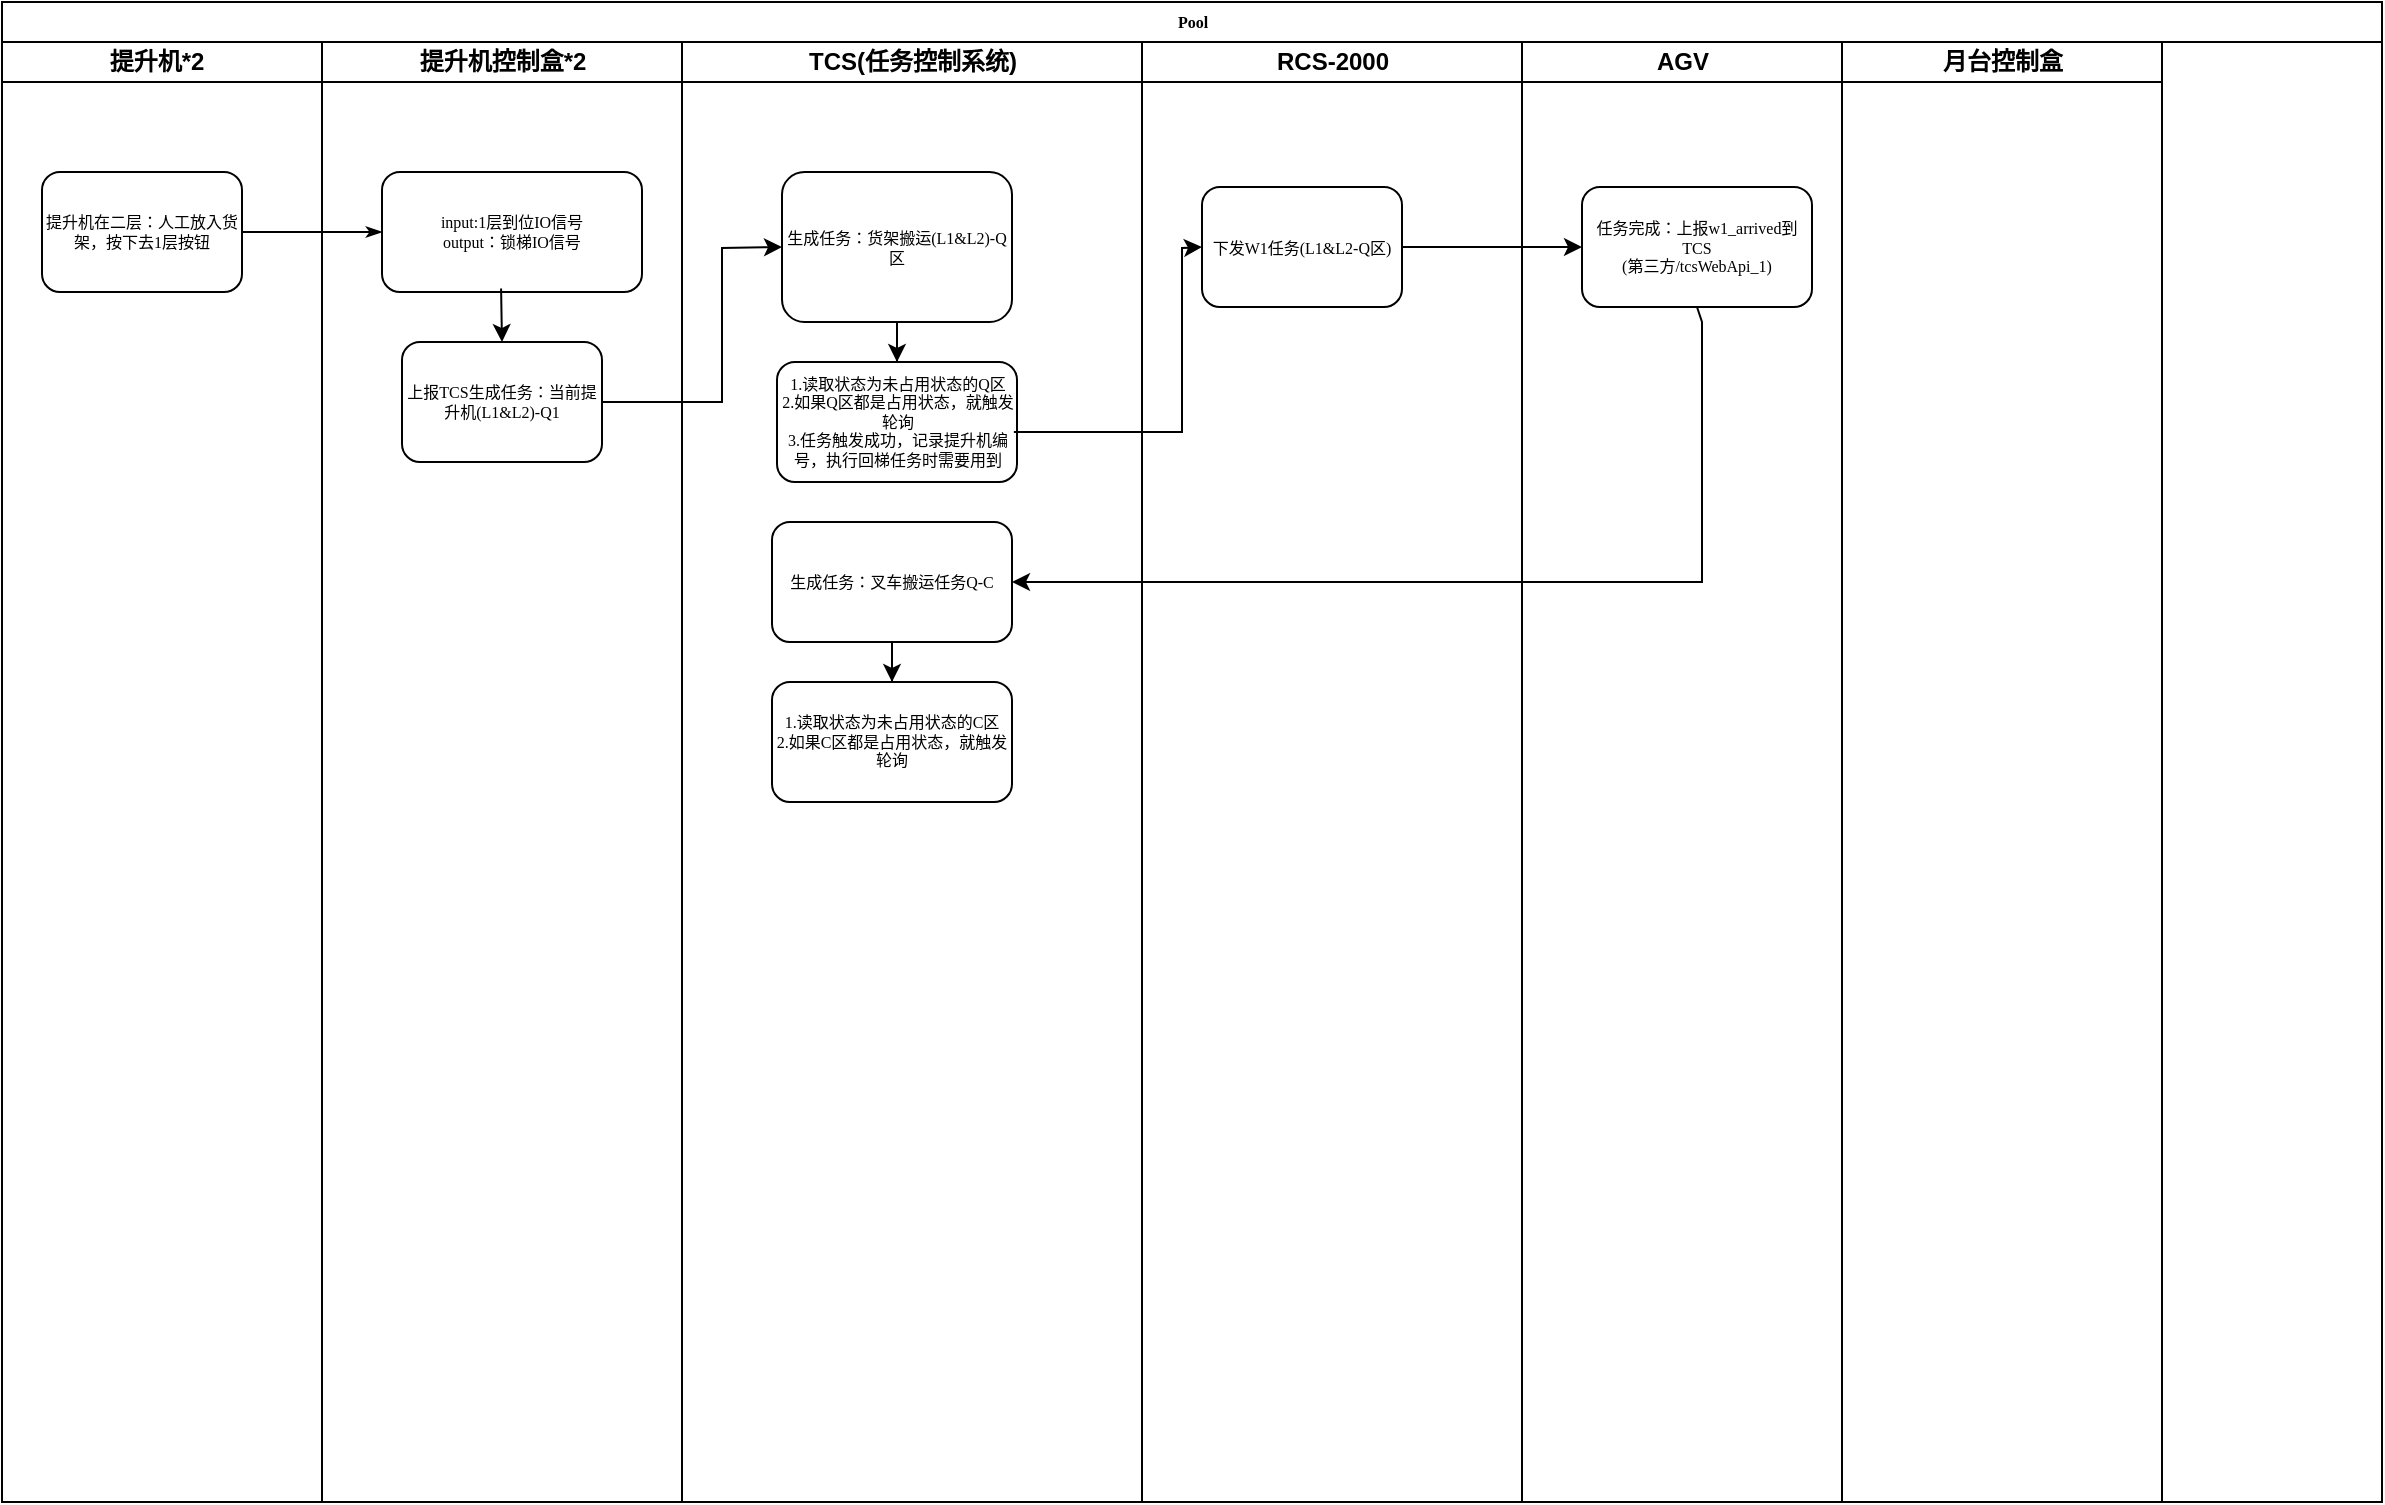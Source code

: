 <mxfile version="22.0.7" type="github">
  <diagram name="Page-1" id="74e2e168-ea6b-b213-b513-2b3c1d86103e">
    <mxGraphModel dx="737" dy="316" grid="1" gridSize="10" guides="1" tooltips="1" connect="1" arrows="1" fold="1" page="1" pageScale="1" pageWidth="1100" pageHeight="850" background="none" math="0" shadow="0">
      <root>
        <mxCell id="0" />
        <mxCell id="1" parent="0" />
        <mxCell id="77e6c97f196da883-1" value="Pool" style="swimlane;html=1;childLayout=stackLayout;startSize=20;rounded=0;shadow=0;labelBackgroundColor=none;strokeWidth=1;fontFamily=Verdana;fontSize=8;align=center;" parent="1" vertex="1">
          <mxGeometry x="70" y="40" width="1190" height="750" as="geometry" />
        </mxCell>
        <mxCell id="77e6c97f196da883-2" value="提升机*2&lt;span style=&quot;white-space: pre;&quot;&gt;&#x9;&lt;/span&gt;" style="swimlane;html=1;startSize=20;" parent="77e6c97f196da883-1" vertex="1">
          <mxGeometry y="20" width="160" height="730" as="geometry" />
        </mxCell>
        <mxCell id="77e6c97f196da883-8" value="提升机在二层：人工放入货架，按下去1层按钮" style="rounded=1;whiteSpace=wrap;html=1;shadow=0;labelBackgroundColor=none;strokeWidth=1;fontFamily=Verdana;fontSize=8;align=center;" parent="77e6c97f196da883-2" vertex="1">
          <mxGeometry x="20" y="65" width="100" height="60" as="geometry" />
        </mxCell>
        <mxCell id="77e6c97f196da883-26" style="edgeStyle=orthogonalEdgeStyle;rounded=1;html=1;labelBackgroundColor=none;startArrow=none;startFill=0;startSize=5;endArrow=classicThin;endFill=1;endSize=5;jettySize=auto;orthogonalLoop=1;strokeWidth=1;fontFamily=Verdana;fontSize=8;entryX=0;entryY=0.5;entryDx=0;entryDy=0;" parent="77e6c97f196da883-1" source="77e6c97f196da883-8" target="7OfbRRR_8dRWuwGR9oJ1-2" edge="1">
          <mxGeometry relative="1" as="geometry">
            <mxPoint x="190" y="115" as="targetPoint" />
          </mxGeometry>
        </mxCell>
        <mxCell id="77e6c97f196da883-3" value="提升机控制盒*2" style="swimlane;html=1;startSize=20;" parent="77e6c97f196da883-1" vertex="1">
          <mxGeometry x="160" y="20" width="180" height="730" as="geometry" />
        </mxCell>
        <mxCell id="7OfbRRR_8dRWuwGR9oJ1-2" value="input:1层到位IO信号&lt;br&gt;output：锁梯IO信号" style="rounded=1;whiteSpace=wrap;html=1;shadow=0;labelBackgroundColor=none;strokeWidth=1;fontFamily=Verdana;fontSize=8;align=center;" vertex="1" parent="77e6c97f196da883-3">
          <mxGeometry x="30" y="65" width="130" height="60" as="geometry" />
        </mxCell>
        <mxCell id="7OfbRRR_8dRWuwGR9oJ1-3" value="上报TCS生成任务：当前提升机(L1&amp;amp;L2)-Q1" style="whiteSpace=wrap;html=1;fontSize=8;fontFamily=Verdana;rounded=1;shadow=0;labelBackgroundColor=none;strokeWidth=1;" vertex="1" parent="77e6c97f196da883-3">
          <mxGeometry x="40" y="150" width="100" height="60" as="geometry" />
        </mxCell>
        <mxCell id="7OfbRRR_8dRWuwGR9oJ1-4" value="" style="endArrow=classic;html=1;rounded=0;entryX=0.5;entryY=0;entryDx=0;entryDy=0;exitX=0.458;exitY=0.971;exitDx=0;exitDy=0;exitPerimeter=0;" edge="1" parent="77e6c97f196da883-3" source="7OfbRRR_8dRWuwGR9oJ1-2" target="7OfbRRR_8dRWuwGR9oJ1-3">
          <mxGeometry width="50" height="50" relative="1" as="geometry">
            <mxPoint x="90" y="130" as="sourcePoint" />
            <mxPoint x="140" y="80" as="targetPoint" />
          </mxGeometry>
        </mxCell>
        <mxCell id="77e6c97f196da883-4" value="TCS(任务控制系统)" style="swimlane;html=1;startSize=20;" parent="77e6c97f196da883-1" vertex="1">
          <mxGeometry x="340" y="20" width="230" height="730" as="geometry" />
        </mxCell>
        <mxCell id="7OfbRRR_8dRWuwGR9oJ1-12" value="" style="edgeStyle=orthogonalEdgeStyle;rounded=0;orthogonalLoop=1;jettySize=auto;html=1;" edge="1" parent="77e6c97f196da883-4" source="7OfbRRR_8dRWuwGR9oJ1-5" target="7OfbRRR_8dRWuwGR9oJ1-11">
          <mxGeometry relative="1" as="geometry" />
        </mxCell>
        <mxCell id="7OfbRRR_8dRWuwGR9oJ1-5" value="生成任务：货架搬运(L1&amp;amp;L2)-Q区" style="whiteSpace=wrap;html=1;fontSize=8;fontFamily=Verdana;rounded=1;shadow=0;labelBackgroundColor=none;strokeWidth=1;fillColor=#FFFFFF;" vertex="1" parent="77e6c97f196da883-4">
          <mxGeometry x="50" y="65" width="115" height="75" as="geometry" />
        </mxCell>
        <mxCell id="7OfbRRR_8dRWuwGR9oJ1-11" value="1.读取状态为未占用状态的Q区&lt;br&gt;2.如果Q区都是占用状态，就触发轮询&lt;br&gt;3.任务触发成功，记录提升机编号，执行回梯任务时需要用到" style="whiteSpace=wrap;html=1;fontSize=8;fontFamily=Verdana;fillColor=#FFFFFF;rounded=1;shadow=0;labelBackgroundColor=none;strokeWidth=1;" vertex="1" parent="77e6c97f196da883-4">
          <mxGeometry x="47.5" y="160" width="120" height="60" as="geometry" />
        </mxCell>
        <mxCell id="7OfbRRR_8dRWuwGR9oJ1-16" value="" style="edgeStyle=orthogonalEdgeStyle;rounded=0;orthogonalLoop=1;jettySize=auto;html=1;" edge="1" parent="77e6c97f196da883-4" source="7OfbRRR_8dRWuwGR9oJ1-13" target="7OfbRRR_8dRWuwGR9oJ1-15">
          <mxGeometry relative="1" as="geometry" />
        </mxCell>
        <mxCell id="7OfbRRR_8dRWuwGR9oJ1-13" value="生成任务：叉车搬运任务Q-C" style="whiteSpace=wrap;html=1;fontSize=8;fontFamily=Verdana;fillColor=#FFFFFF;rounded=1;shadow=0;labelBackgroundColor=none;strokeWidth=1;" vertex="1" parent="77e6c97f196da883-4">
          <mxGeometry x="45" y="240" width="120" height="60" as="geometry" />
        </mxCell>
        <mxCell id="7OfbRRR_8dRWuwGR9oJ1-15" value="1.读取状态为未占用状态的C区&lt;br&gt;2.如果C区都是占用状态，就触发轮询" style="whiteSpace=wrap;html=1;fontSize=8;fontFamily=Verdana;fillColor=#FFFFFF;rounded=1;shadow=0;labelBackgroundColor=none;strokeWidth=1;" vertex="1" parent="77e6c97f196da883-4">
          <mxGeometry x="45" y="320" width="120" height="60" as="geometry" />
        </mxCell>
        <mxCell id="77e6c97f196da883-5" value="RCS-2000" style="swimlane;html=1;startSize=20;" parent="77e6c97f196da883-1" vertex="1">
          <mxGeometry x="570" y="20" width="190" height="730" as="geometry" />
        </mxCell>
        <mxCell id="7OfbRRR_8dRWuwGR9oJ1-7" value="下发W1任务(L1&amp;amp;L2-Q区)" style="rounded=1;whiteSpace=wrap;html=1;shadow=0;labelBackgroundColor=none;strokeWidth=1;fontFamily=Verdana;fontSize=8;align=center;" vertex="1" parent="77e6c97f196da883-5">
          <mxGeometry x="30" y="72.5" width="100" height="60" as="geometry" />
        </mxCell>
        <mxCell id="77e6c97f196da883-6" value="AGV" style="swimlane;html=1;startSize=20;" parent="77e6c97f196da883-1" vertex="1">
          <mxGeometry x="760" y="20" width="160" height="730" as="geometry" />
        </mxCell>
        <mxCell id="7OfbRRR_8dRWuwGR9oJ1-8" value="任务完成：上报w1_arrived到TCS&lt;br&gt;(第三方/tcsWebApi_1)" style="whiteSpace=wrap;html=1;fontSize=8;fontFamily=Verdana;rounded=1;shadow=0;labelBackgroundColor=none;strokeWidth=1;" vertex="1" parent="77e6c97f196da883-6">
          <mxGeometry x="30" y="72.5" width="115" height="60" as="geometry" />
        </mxCell>
        <mxCell id="77e6c97f196da883-7" value="月台控制盒" style="swimlane;html=1;startSize=20;" parent="77e6c97f196da883-1" vertex="1">
          <mxGeometry x="920" y="20" width="160" height="730" as="geometry" />
        </mxCell>
        <mxCell id="7OfbRRR_8dRWuwGR9oJ1-6" value="" style="endArrow=classic;html=1;rounded=0;exitX=1;exitY=0.5;exitDx=0;exitDy=0;entryX=0;entryY=0.5;entryDx=0;entryDy=0;" edge="1" parent="77e6c97f196da883-1" source="7OfbRRR_8dRWuwGR9oJ1-3" target="7OfbRRR_8dRWuwGR9oJ1-5">
          <mxGeometry width="50" height="50" relative="1" as="geometry">
            <mxPoint x="310" y="200" as="sourcePoint" />
            <mxPoint x="360" y="150" as="targetPoint" />
            <Array as="points">
              <mxPoint x="360" y="200" />
              <mxPoint x="360" y="123" />
            </Array>
          </mxGeometry>
        </mxCell>
        <mxCell id="7OfbRRR_8dRWuwGR9oJ1-9" value="" style="endArrow=classic;html=1;rounded=0;exitX=0.987;exitY=0.583;exitDx=0;exitDy=0;entryX=0;entryY=0.5;entryDx=0;entryDy=0;exitPerimeter=0;" edge="1" parent="77e6c97f196da883-1" source="7OfbRRR_8dRWuwGR9oJ1-11" target="7OfbRRR_8dRWuwGR9oJ1-7">
          <mxGeometry width="50" height="50" relative="1" as="geometry">
            <mxPoint x="520" y="130" as="sourcePoint" />
            <mxPoint x="570" y="80" as="targetPoint" />
            <Array as="points">
              <mxPoint x="590" y="215" />
              <mxPoint x="590" y="123" />
            </Array>
          </mxGeometry>
        </mxCell>
        <mxCell id="7OfbRRR_8dRWuwGR9oJ1-10" value="" style="endArrow=classic;html=1;rounded=0;exitX=1;exitY=0.5;exitDx=0;exitDy=0;entryX=0;entryY=0.5;entryDx=0;entryDy=0;" edge="1" parent="77e6c97f196da883-1" source="7OfbRRR_8dRWuwGR9oJ1-7" target="7OfbRRR_8dRWuwGR9oJ1-8">
          <mxGeometry width="50" height="50" relative="1" as="geometry">
            <mxPoint x="700" y="130" as="sourcePoint" />
            <mxPoint x="750" y="80" as="targetPoint" />
          </mxGeometry>
        </mxCell>
        <mxCell id="7OfbRRR_8dRWuwGR9oJ1-14" value="" style="endArrow=classic;html=1;rounded=0;exitX=0.5;exitY=1;exitDx=0;exitDy=0;entryX=1;entryY=0.5;entryDx=0;entryDy=0;" edge="1" parent="77e6c97f196da883-1" source="7OfbRRR_8dRWuwGR9oJ1-8" target="7OfbRRR_8dRWuwGR9oJ1-13">
          <mxGeometry width="50" height="50" relative="1" as="geometry">
            <mxPoint x="830" y="230" as="sourcePoint" />
            <mxPoint x="880" y="180" as="targetPoint" />
            <Array as="points">
              <mxPoint x="850" y="160" />
              <mxPoint x="850" y="230" />
              <mxPoint x="850" y="290" />
              <mxPoint x="600" y="290" />
              <mxPoint x="580" y="290" />
            </Array>
          </mxGeometry>
        </mxCell>
      </root>
    </mxGraphModel>
  </diagram>
</mxfile>
